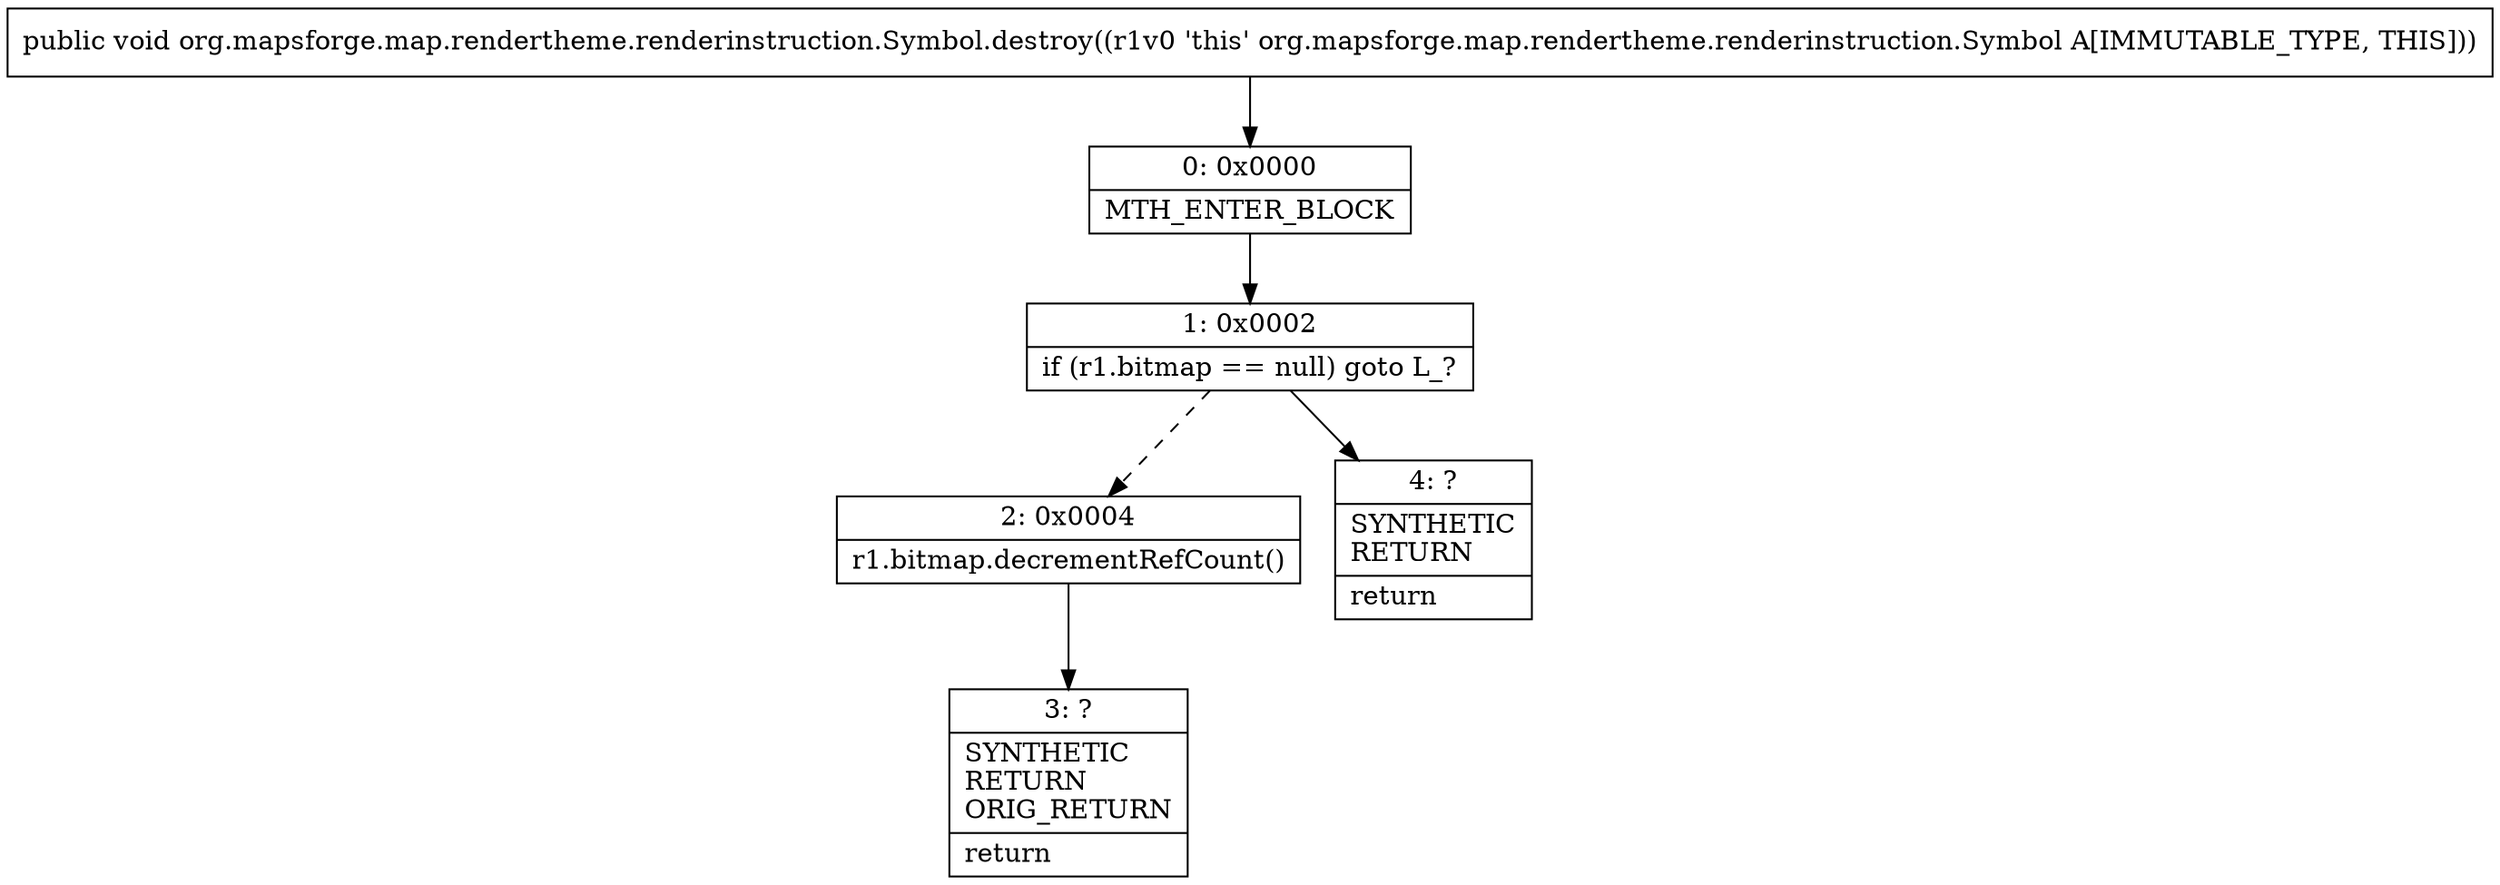 digraph "CFG fororg.mapsforge.map.rendertheme.renderinstruction.Symbol.destroy()V" {
Node_0 [shape=record,label="{0\:\ 0x0000|MTH_ENTER_BLOCK\l}"];
Node_1 [shape=record,label="{1\:\ 0x0002|if (r1.bitmap == null) goto L_?\l}"];
Node_2 [shape=record,label="{2\:\ 0x0004|r1.bitmap.decrementRefCount()\l}"];
Node_3 [shape=record,label="{3\:\ ?|SYNTHETIC\lRETURN\lORIG_RETURN\l|return\l}"];
Node_4 [shape=record,label="{4\:\ ?|SYNTHETIC\lRETURN\l|return\l}"];
MethodNode[shape=record,label="{public void org.mapsforge.map.rendertheme.renderinstruction.Symbol.destroy((r1v0 'this' org.mapsforge.map.rendertheme.renderinstruction.Symbol A[IMMUTABLE_TYPE, THIS])) }"];
MethodNode -> Node_0;
Node_0 -> Node_1;
Node_1 -> Node_2[style=dashed];
Node_1 -> Node_4;
Node_2 -> Node_3;
}

